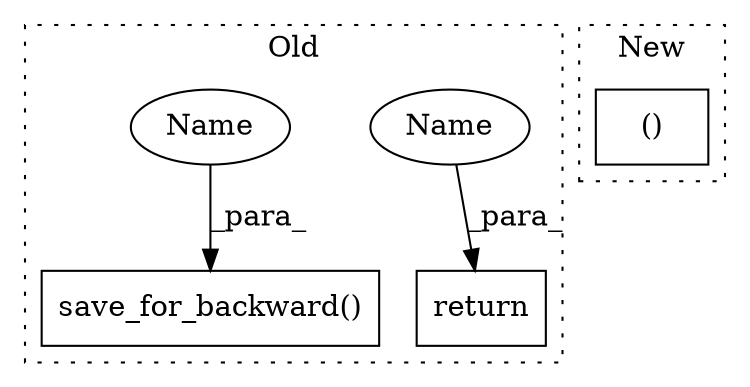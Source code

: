 digraph G {
subgraph cluster0 {
1 [label="save_for_backward()" a="75" s="1164,1193" l="23,1" shape="box"];
3 [label="return" a="93" s="1199" l="7" shape="box"];
4 [label="Name" a="87" s="1206" l="3" shape="ellipse"];
5 [label="Name" a="87" s="1190" l="3" shape="ellipse"];
label = "Old";
style="dotted";
}
subgraph cluster1 {
2 [label="()" a="54" s="1057" l="10" shape="box"];
label = "New";
style="dotted";
}
4 -> 3 [label="_para_"];
5 -> 1 [label="_para_"];
}
